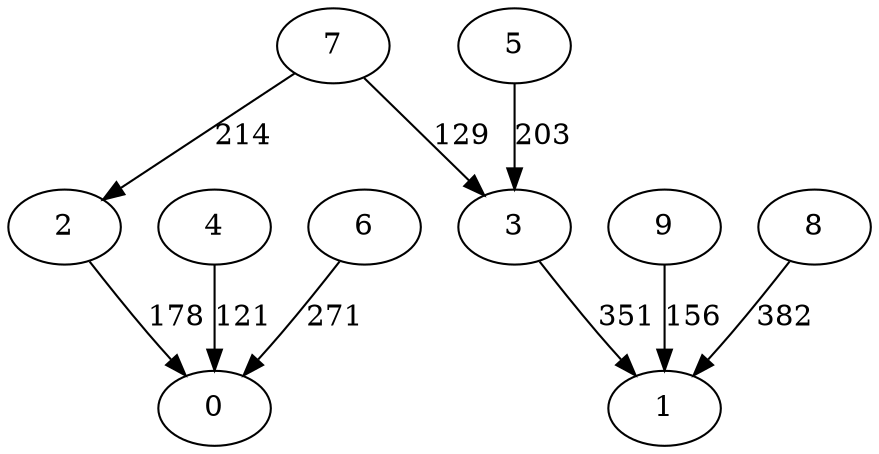 digraph example{
4 -> 0[label= "121"];
7 -> 3[label= "129"];
9 -> 1[label= "156"];
2 -> 0[label= "178"];
5 -> 3[label= "203"];
7 -> 2[label= "214"];
6 -> 0[label= "271"];
3 -> 1[label= "351"];
8 -> 1[label= "382"];
}
